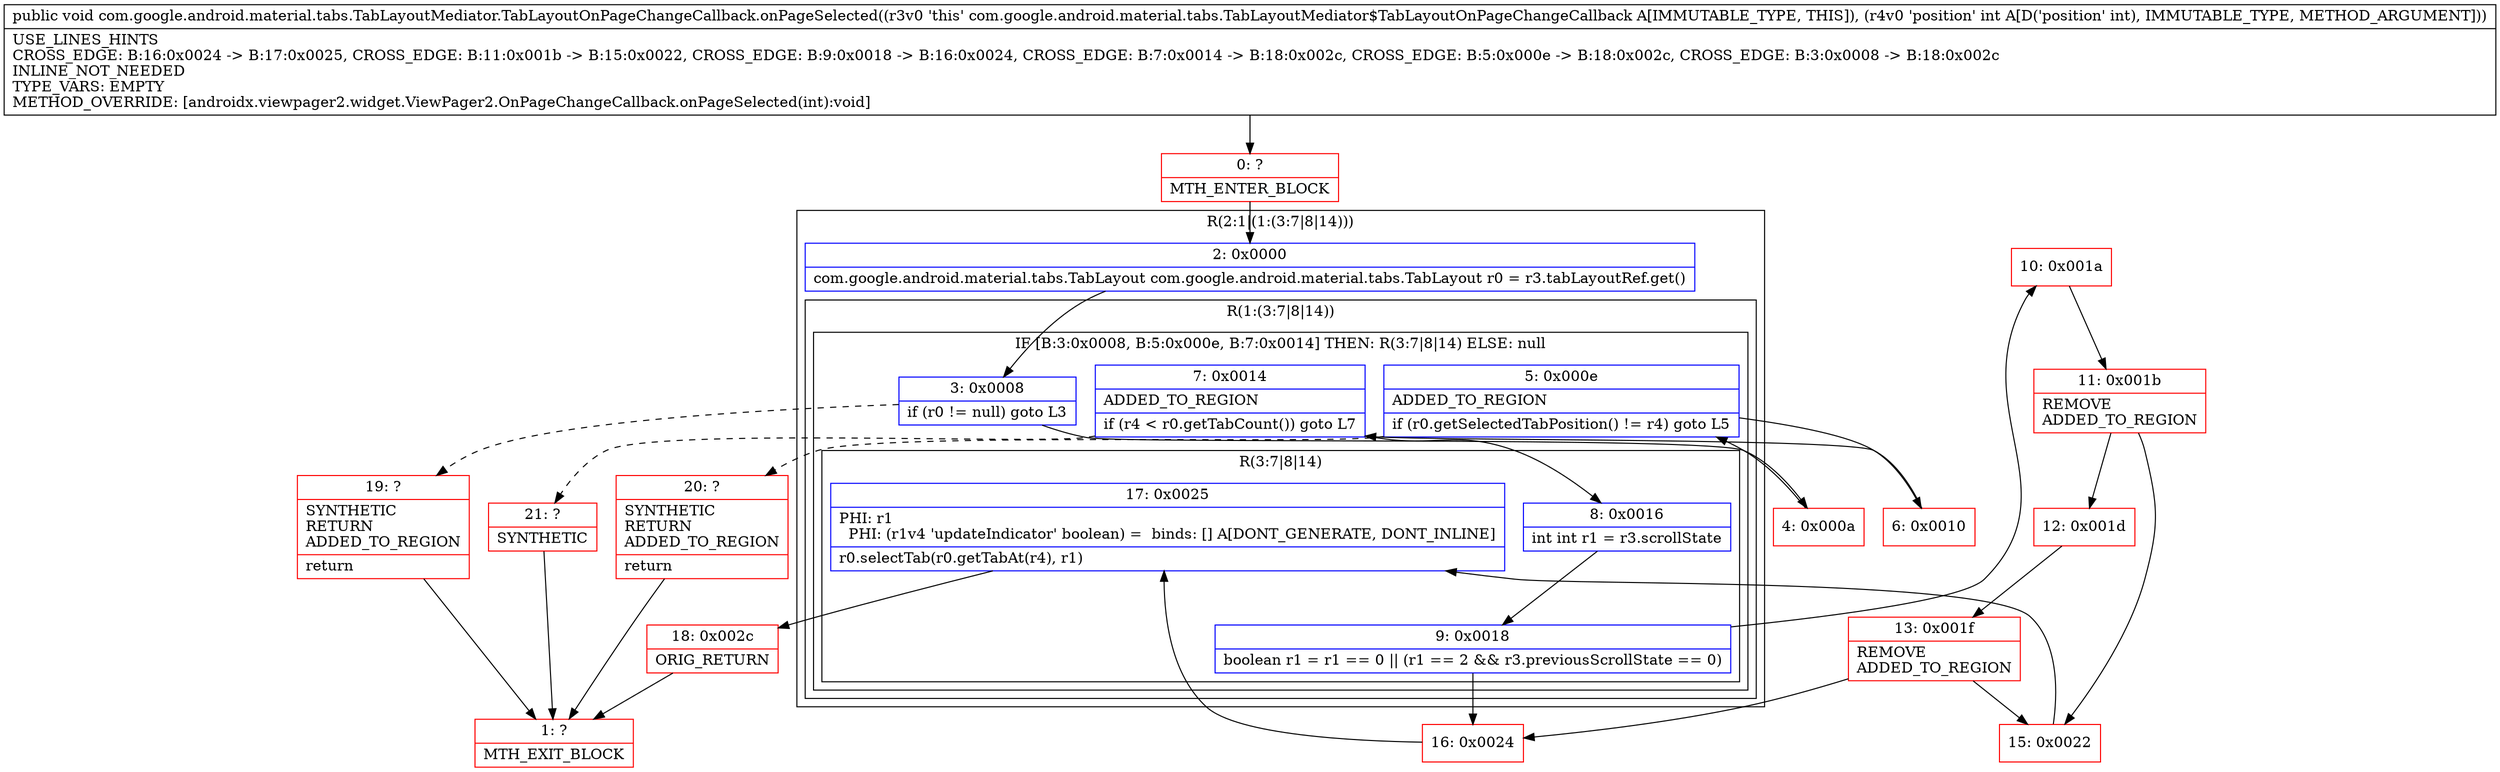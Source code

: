 digraph "CFG forcom.google.android.material.tabs.TabLayoutMediator.TabLayoutOnPageChangeCallback.onPageSelected(I)V" {
subgraph cluster_Region_1815959228 {
label = "R(2:1|(1:(3:7|8|14)))";
node [shape=record,color=blue];
Node_2 [shape=record,label="{2\:\ 0x0000|com.google.android.material.tabs.TabLayout com.google.android.material.tabs.TabLayout r0 = r3.tabLayoutRef.get()\l}"];
subgraph cluster_Region_448519447 {
label = "R(1:(3:7|8|14))";
node [shape=record,color=blue];
subgraph cluster_IfRegion_2127143744 {
label = "IF [B:3:0x0008, B:5:0x000e, B:7:0x0014] THEN: R(3:7|8|14) ELSE: null";
node [shape=record,color=blue];
Node_3 [shape=record,label="{3\:\ 0x0008|if (r0 != null) goto L3\l}"];
Node_5 [shape=record,label="{5\:\ 0x000e|ADDED_TO_REGION\l|if (r0.getSelectedTabPosition() != r4) goto L5\l}"];
Node_7 [shape=record,label="{7\:\ 0x0014|ADDED_TO_REGION\l|if (r4 \< r0.getTabCount()) goto L7\l}"];
subgraph cluster_Region_488546302 {
label = "R(3:7|8|14)";
node [shape=record,color=blue];
Node_8 [shape=record,label="{8\:\ 0x0016|int int r1 = r3.scrollState\l}"];
Node_9 [shape=record,label="{9\:\ 0x0018|boolean r1 = r1 == 0 \|\| (r1 == 2 && r3.previousScrollState == 0)\l}"];
Node_17 [shape=record,label="{17\:\ 0x0025|PHI: r1 \l  PHI: (r1v4 'updateIndicator' boolean) =  binds: [] A[DONT_GENERATE, DONT_INLINE]\l|r0.selectTab(r0.getTabAt(r4), r1)\l}"];
}
}
}
}
Node_0 [shape=record,color=red,label="{0\:\ ?|MTH_ENTER_BLOCK\l}"];
Node_4 [shape=record,color=red,label="{4\:\ 0x000a}"];
Node_6 [shape=record,color=red,label="{6\:\ 0x0010}"];
Node_10 [shape=record,color=red,label="{10\:\ 0x001a}"];
Node_11 [shape=record,color=red,label="{11\:\ 0x001b|REMOVE\lADDED_TO_REGION\l}"];
Node_12 [shape=record,color=red,label="{12\:\ 0x001d}"];
Node_13 [shape=record,color=red,label="{13\:\ 0x001f|REMOVE\lADDED_TO_REGION\l}"];
Node_15 [shape=record,color=red,label="{15\:\ 0x0022}"];
Node_18 [shape=record,color=red,label="{18\:\ 0x002c|ORIG_RETURN\l}"];
Node_1 [shape=record,color=red,label="{1\:\ ?|MTH_EXIT_BLOCK\l}"];
Node_16 [shape=record,color=red,label="{16\:\ 0x0024}"];
Node_21 [shape=record,color=red,label="{21\:\ ?|SYNTHETIC\l}"];
Node_20 [shape=record,color=red,label="{20\:\ ?|SYNTHETIC\lRETURN\lADDED_TO_REGION\l|return\l}"];
Node_19 [shape=record,color=red,label="{19\:\ ?|SYNTHETIC\lRETURN\lADDED_TO_REGION\l|return\l}"];
MethodNode[shape=record,label="{public void com.google.android.material.tabs.TabLayoutMediator.TabLayoutOnPageChangeCallback.onPageSelected((r3v0 'this' com.google.android.material.tabs.TabLayoutMediator$TabLayoutOnPageChangeCallback A[IMMUTABLE_TYPE, THIS]), (r4v0 'position' int A[D('position' int), IMMUTABLE_TYPE, METHOD_ARGUMENT]))  | USE_LINES_HINTS\lCROSS_EDGE: B:16:0x0024 \-\> B:17:0x0025, CROSS_EDGE: B:11:0x001b \-\> B:15:0x0022, CROSS_EDGE: B:9:0x0018 \-\> B:16:0x0024, CROSS_EDGE: B:7:0x0014 \-\> B:18:0x002c, CROSS_EDGE: B:5:0x000e \-\> B:18:0x002c, CROSS_EDGE: B:3:0x0008 \-\> B:18:0x002c\lINLINE_NOT_NEEDED\lTYPE_VARS: EMPTY\lMETHOD_OVERRIDE: [androidx.viewpager2.widget.ViewPager2.OnPageChangeCallback.onPageSelected(int):void]\l}"];
MethodNode -> Node_0;Node_2 -> Node_3;
Node_3 -> Node_4;
Node_3 -> Node_19[style=dashed];
Node_5 -> Node_6;
Node_5 -> Node_20[style=dashed];
Node_7 -> Node_8;
Node_7 -> Node_21[style=dashed];
Node_8 -> Node_9;
Node_9 -> Node_10;
Node_9 -> Node_16;
Node_17 -> Node_18;
Node_0 -> Node_2;
Node_4 -> Node_5;
Node_6 -> Node_7;
Node_10 -> Node_11;
Node_11 -> Node_12;
Node_11 -> Node_15;
Node_12 -> Node_13;
Node_13 -> Node_15;
Node_13 -> Node_16;
Node_15 -> Node_17;
Node_18 -> Node_1;
Node_16 -> Node_17;
Node_21 -> Node_1;
Node_20 -> Node_1;
Node_19 -> Node_1;
}

